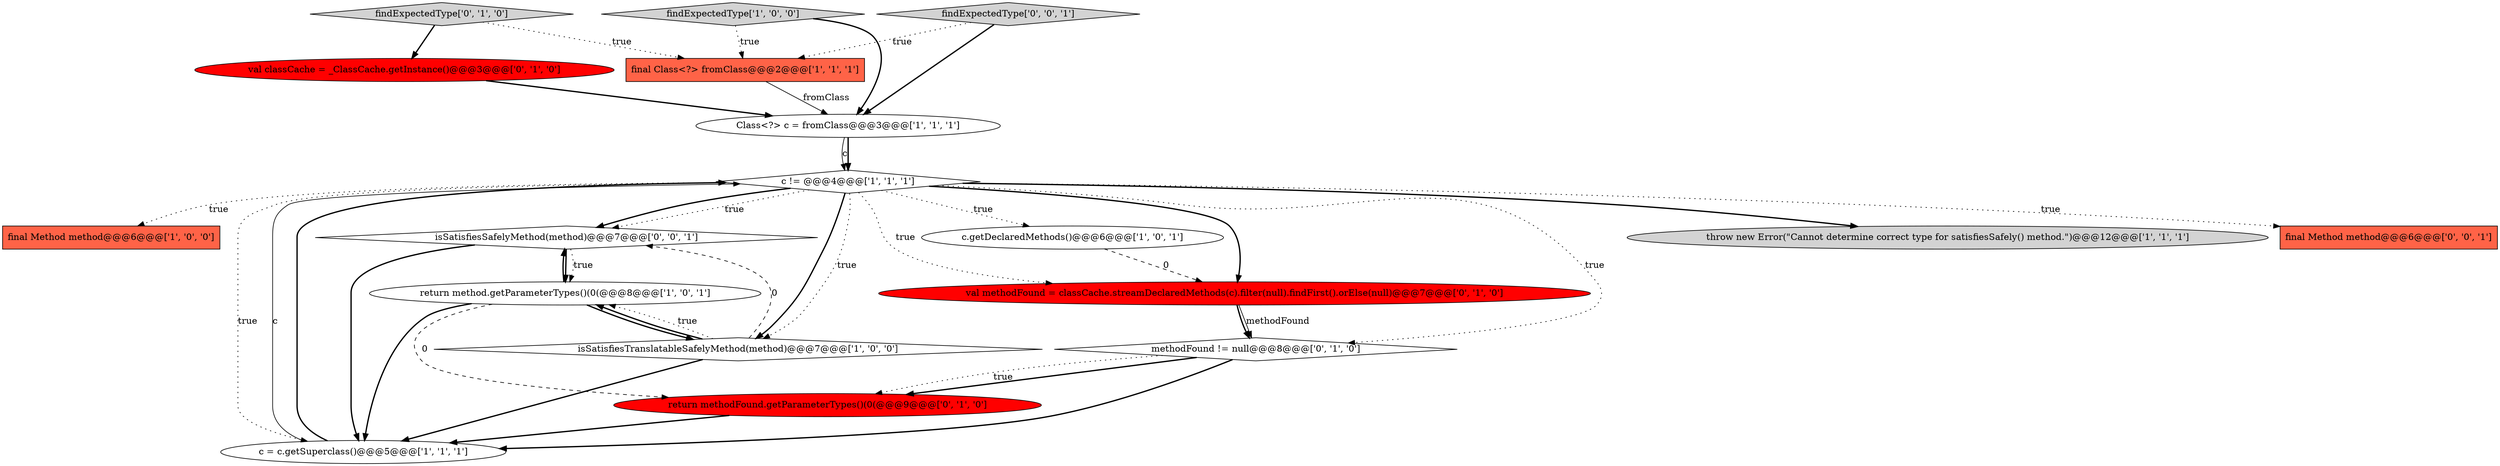 digraph {
0 [style = filled, label = "final Method method@@@6@@@['1', '0', '0']", fillcolor = tomato, shape = box image = "AAA0AAABBB1BBB"];
9 [style = filled, label = "c = c.getSuperclass()@@@5@@@['1', '1', '1']", fillcolor = white, shape = ellipse image = "AAA0AAABBB1BBB"];
12 [style = filled, label = "val classCache = _ClassCache.getInstance()@@@3@@@['0', '1', '0']", fillcolor = red, shape = ellipse image = "AAA1AAABBB2BBB"];
17 [style = filled, label = "findExpectedType['0', '0', '1']", fillcolor = lightgray, shape = diamond image = "AAA0AAABBB3BBB"];
2 [style = filled, label = "findExpectedType['1', '0', '0']", fillcolor = lightgray, shape = diamond image = "AAA0AAABBB1BBB"];
5 [style = filled, label = "final Class<?> fromClass@@@2@@@['1', '1', '1']", fillcolor = tomato, shape = box image = "AAA0AAABBB1BBB"];
15 [style = filled, label = "isSatisfiesSafelyMethod(method)@@@7@@@['0', '0', '1']", fillcolor = white, shape = diamond image = "AAA0AAABBB3BBB"];
8 [style = filled, label = "Class<?> c = fromClass@@@3@@@['1', '1', '1']", fillcolor = white, shape = ellipse image = "AAA0AAABBB1BBB"];
4 [style = filled, label = "c.getDeclaredMethods()@@@6@@@['1', '0', '1']", fillcolor = white, shape = ellipse image = "AAA0AAABBB1BBB"];
3 [style = filled, label = "throw new Error(\"Cannot determine correct type for satisfiesSafely() method.\")@@@12@@@['1', '1', '1']", fillcolor = lightgray, shape = ellipse image = "AAA0AAABBB1BBB"];
16 [style = filled, label = "final Method method@@@6@@@['0', '0', '1']", fillcolor = tomato, shape = box image = "AAA0AAABBB3BBB"];
11 [style = filled, label = "findExpectedType['0', '1', '0']", fillcolor = lightgray, shape = diamond image = "AAA0AAABBB2BBB"];
10 [style = filled, label = "return methodFound.getParameterTypes()(0(@@@9@@@['0', '1', '0']", fillcolor = red, shape = ellipse image = "AAA1AAABBB2BBB"];
13 [style = filled, label = "val methodFound = classCache.streamDeclaredMethods(c).filter(null).findFirst().orElse(null)@@@7@@@['0', '1', '0']", fillcolor = red, shape = ellipse image = "AAA1AAABBB2BBB"];
6 [style = filled, label = "isSatisfiesTranslatableSafelyMethod(method)@@@7@@@['1', '0', '0']", fillcolor = white, shape = diamond image = "AAA0AAABBB1BBB"];
7 [style = filled, label = "return method.getParameterTypes()(0(@@@8@@@['1', '0', '1']", fillcolor = white, shape = ellipse image = "AAA0AAABBB1BBB"];
14 [style = filled, label = "methodFound != null@@@8@@@['0', '1', '0']", fillcolor = white, shape = diamond image = "AAA0AAABBB2BBB"];
1 [style = filled, label = "c != @@@4@@@['1', '1', '1']", fillcolor = white, shape = diamond image = "AAA0AAABBB1BBB"];
13->14 [style = solid, label="methodFound"];
17->8 [style = bold, label=""];
15->7 [style = bold, label=""];
1->15 [style = bold, label=""];
1->3 [style = bold, label=""];
14->10 [style = bold, label=""];
11->12 [style = bold, label=""];
11->5 [style = dotted, label="true"];
1->4 [style = dotted, label="true"];
1->14 [style = dotted, label="true"];
15->7 [style = dotted, label="true"];
8->1 [style = solid, label="c"];
1->13 [style = bold, label=""];
14->10 [style = dotted, label="true"];
5->8 [style = solid, label="fromClass"];
7->9 [style = bold, label=""];
8->1 [style = bold, label=""];
1->13 [style = dotted, label="true"];
1->6 [style = bold, label=""];
9->1 [style = solid, label="c"];
6->15 [style = dashed, label="0"];
15->9 [style = bold, label=""];
12->8 [style = bold, label=""];
1->15 [style = dotted, label="true"];
1->9 [style = dotted, label="true"];
7->6 [style = bold, label=""];
6->7 [style = dotted, label="true"];
7->15 [style = bold, label=""];
1->6 [style = dotted, label="true"];
14->9 [style = bold, label=""];
7->10 [style = dashed, label="0"];
10->9 [style = bold, label=""];
1->16 [style = dotted, label="true"];
1->0 [style = dotted, label="true"];
6->9 [style = bold, label=""];
9->1 [style = bold, label=""];
6->7 [style = bold, label=""];
2->5 [style = dotted, label="true"];
4->13 [style = dashed, label="0"];
13->14 [style = bold, label=""];
2->8 [style = bold, label=""];
17->5 [style = dotted, label="true"];
}
